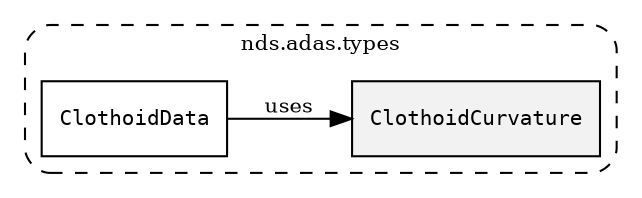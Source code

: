 /**
 * This dot file creates symbol collaboration diagram for ClothoidCurvature.
 */
digraph ZSERIO
{
    node [shape=box, fontsize=10];
    rankdir="LR";
    fontsize=10;
    tooltip="ClothoidCurvature collaboration diagram";

    subgraph "cluster_nds.adas.types"
    {
        style="dashed, rounded";
        label="nds.adas.types";
        tooltip="Package nds.adas.types";
        href="../../../content/packages/nds.adas.types.html#Package-nds-adas-types";
        target="_parent";

        "ClothoidCurvature" [style="filled", fillcolor="#0000000D", target="_parent", label=<<font face="monospace"><table align="center" border="0" cellspacing="0" cellpadding="0"><tr><td href="../../../content/packages/nds.adas.types.html#Subtype-ClothoidCurvature" title="Subtype defined in nds.adas.types">ClothoidCurvature</td></tr></table></font>>];
        "ClothoidData" [target="_parent", label=<<font face="monospace"><table align="center" border="0" cellspacing="0" cellpadding="0"><tr><td href="../../../content/packages/nds.adas.types.html#Structure-ClothoidData" title="Structure defined in nds.adas.types">ClothoidData</td></tr></table></font>>];
    }

    "ClothoidData" -> "ClothoidCurvature" [label="uses", fontsize=10];
}
